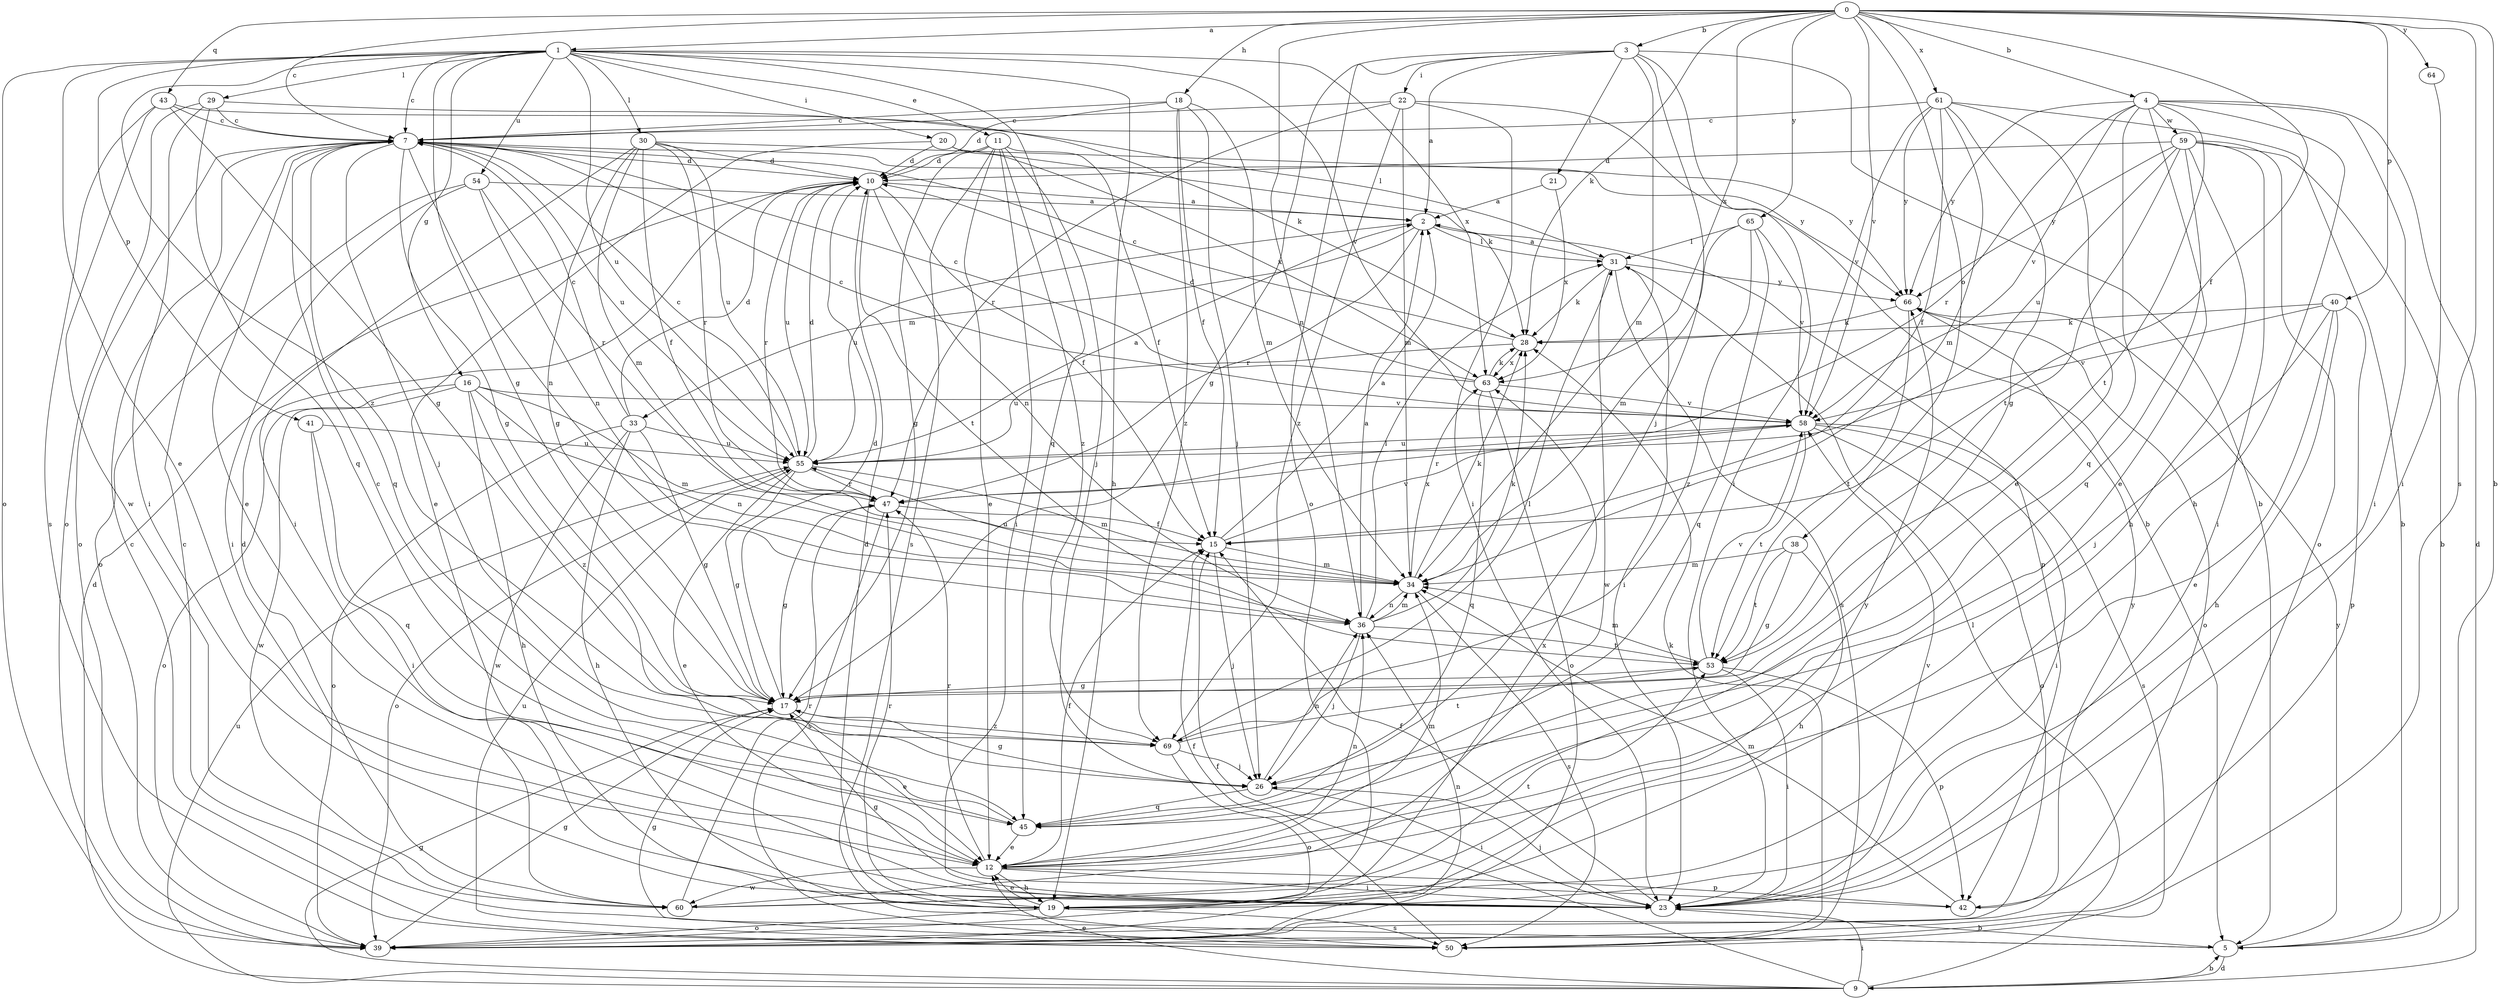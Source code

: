 strict digraph  {
0;
1;
2;
3;
4;
5;
7;
9;
10;
11;
12;
15;
16;
17;
18;
19;
20;
21;
22;
23;
26;
28;
29;
30;
31;
33;
34;
36;
38;
39;
40;
41;
42;
43;
45;
47;
50;
53;
54;
55;
58;
59;
60;
61;
63;
64;
65;
66;
69;
0 -> 1  [label=a];
0 -> 3  [label=b];
0 -> 4  [label=b];
0 -> 5  [label=b];
0 -> 7  [label=c];
0 -> 15  [label=f];
0 -> 18  [label=h];
0 -> 28  [label=k];
0 -> 36  [label=n];
0 -> 38  [label=o];
0 -> 40  [label=p];
0 -> 43  [label=q];
0 -> 50  [label=s];
0 -> 58  [label=v];
0 -> 61  [label=x];
0 -> 63  [label=x];
0 -> 64  [label=y];
0 -> 65  [label=y];
1 -> 7  [label=c];
1 -> 11  [label=e];
1 -> 12  [label=e];
1 -> 16  [label=g];
1 -> 17  [label=g];
1 -> 19  [label=h];
1 -> 20  [label=i];
1 -> 29  [label=l];
1 -> 30  [label=l];
1 -> 39  [label=o];
1 -> 41  [label=p];
1 -> 45  [label=q];
1 -> 54  [label=u];
1 -> 55  [label=u];
1 -> 58  [label=v];
1 -> 63  [label=x];
1 -> 69  [label=z];
2 -> 31  [label=l];
2 -> 33  [label=m];
2 -> 42  [label=p];
2 -> 47  [label=r];
2 -> 55  [label=u];
3 -> 2  [label=a];
3 -> 5  [label=b];
3 -> 17  [label=g];
3 -> 21  [label=i];
3 -> 22  [label=i];
3 -> 23  [label=i];
3 -> 26  [label=j];
3 -> 34  [label=m];
3 -> 39  [label=o];
4 -> 9  [label=d];
4 -> 12  [label=e];
4 -> 19  [label=h];
4 -> 23  [label=i];
4 -> 45  [label=q];
4 -> 47  [label=r];
4 -> 53  [label=t];
4 -> 58  [label=v];
4 -> 59  [label=w];
4 -> 66  [label=y];
5 -> 7  [label=c];
5 -> 9  [label=d];
5 -> 17  [label=g];
5 -> 66  [label=y];
7 -> 10  [label=d];
7 -> 12  [label=e];
7 -> 17  [label=g];
7 -> 26  [label=j];
7 -> 36  [label=n];
7 -> 39  [label=o];
7 -> 45  [label=q];
7 -> 55  [label=u];
7 -> 66  [label=y];
9 -> 5  [label=b];
9 -> 10  [label=d];
9 -> 12  [label=e];
9 -> 15  [label=f];
9 -> 17  [label=g];
9 -> 23  [label=i];
9 -> 31  [label=l];
9 -> 55  [label=u];
10 -> 2  [label=a];
10 -> 15  [label=f];
10 -> 36  [label=n];
10 -> 47  [label=r];
10 -> 53  [label=t];
10 -> 55  [label=u];
11 -> 10  [label=d];
11 -> 12  [label=e];
11 -> 15  [label=f];
11 -> 17  [label=g];
11 -> 23  [label=i];
11 -> 26  [label=j];
11 -> 50  [label=s];
11 -> 69  [label=z];
12 -> 15  [label=f];
12 -> 19  [label=h];
12 -> 23  [label=i];
12 -> 34  [label=m];
12 -> 36  [label=n];
12 -> 42  [label=p];
12 -> 47  [label=r];
12 -> 60  [label=w];
15 -> 2  [label=a];
15 -> 26  [label=j];
15 -> 34  [label=m];
15 -> 58  [label=v];
16 -> 19  [label=h];
16 -> 34  [label=m];
16 -> 36  [label=n];
16 -> 39  [label=o];
16 -> 58  [label=v];
16 -> 60  [label=w];
16 -> 69  [label=z];
17 -> 10  [label=d];
17 -> 12  [label=e];
17 -> 69  [label=z];
18 -> 7  [label=c];
18 -> 10  [label=d];
18 -> 15  [label=f];
18 -> 26  [label=j];
18 -> 34  [label=m];
18 -> 69  [label=z];
19 -> 10  [label=d];
19 -> 12  [label=e];
19 -> 39  [label=o];
19 -> 47  [label=r];
19 -> 50  [label=s];
19 -> 63  [label=x];
20 -> 10  [label=d];
20 -> 12  [label=e];
20 -> 28  [label=k];
20 -> 63  [label=x];
21 -> 2  [label=a];
21 -> 63  [label=x];
22 -> 5  [label=b];
22 -> 7  [label=c];
22 -> 23  [label=i];
22 -> 34  [label=m];
22 -> 47  [label=r];
22 -> 69  [label=z];
23 -> 5  [label=b];
23 -> 15  [label=f];
23 -> 26  [label=j];
23 -> 58  [label=v];
26 -> 17  [label=g];
26 -> 23  [label=i];
26 -> 36  [label=n];
26 -> 45  [label=q];
28 -> 7  [label=c];
28 -> 55  [label=u];
28 -> 63  [label=x];
29 -> 7  [label=c];
29 -> 23  [label=i];
29 -> 28  [label=k];
29 -> 39  [label=o];
29 -> 45  [label=q];
30 -> 10  [label=d];
30 -> 15  [label=f];
30 -> 17  [label=g];
30 -> 23  [label=i];
30 -> 34  [label=m];
30 -> 47  [label=r];
30 -> 55  [label=u];
30 -> 66  [label=y];
31 -> 2  [label=a];
31 -> 23  [label=i];
31 -> 28  [label=k];
31 -> 50  [label=s];
31 -> 60  [label=w];
31 -> 66  [label=y];
33 -> 7  [label=c];
33 -> 10  [label=d];
33 -> 17  [label=g];
33 -> 19  [label=h];
33 -> 39  [label=o];
33 -> 55  [label=u];
33 -> 60  [label=w];
34 -> 28  [label=k];
34 -> 36  [label=n];
34 -> 50  [label=s];
34 -> 55  [label=u];
34 -> 63  [label=x];
36 -> 2  [label=a];
36 -> 26  [label=j];
36 -> 28  [label=k];
36 -> 31  [label=l];
36 -> 34  [label=m];
36 -> 53  [label=t];
38 -> 17  [label=g];
38 -> 19  [label=h];
38 -> 34  [label=m];
38 -> 53  [label=t];
39 -> 17  [label=g];
39 -> 36  [label=n];
40 -> 12  [label=e];
40 -> 19  [label=h];
40 -> 26  [label=j];
40 -> 28  [label=k];
40 -> 42  [label=p];
40 -> 58  [label=v];
41 -> 23  [label=i];
41 -> 45  [label=q];
41 -> 55  [label=u];
42 -> 17  [label=g];
42 -> 34  [label=m];
42 -> 66  [label=y];
43 -> 7  [label=c];
43 -> 17  [label=g];
43 -> 31  [label=l];
43 -> 50  [label=s];
43 -> 60  [label=w];
45 -> 7  [label=c];
45 -> 12  [label=e];
47 -> 15  [label=f];
47 -> 17  [label=g];
47 -> 50  [label=s];
50 -> 7  [label=c];
50 -> 15  [label=f];
50 -> 28  [label=k];
50 -> 55  [label=u];
53 -> 17  [label=g];
53 -> 23  [label=i];
53 -> 34  [label=m];
53 -> 42  [label=p];
53 -> 58  [label=v];
54 -> 2  [label=a];
54 -> 23  [label=i];
54 -> 36  [label=n];
54 -> 39  [label=o];
54 -> 47  [label=r];
55 -> 2  [label=a];
55 -> 7  [label=c];
55 -> 10  [label=d];
55 -> 12  [label=e];
55 -> 17  [label=g];
55 -> 34  [label=m];
55 -> 39  [label=o];
55 -> 47  [label=r];
58 -> 7  [label=c];
58 -> 23  [label=i];
58 -> 39  [label=o];
58 -> 47  [label=r];
58 -> 50  [label=s];
58 -> 53  [label=t];
58 -> 55  [label=u];
59 -> 5  [label=b];
59 -> 10  [label=d];
59 -> 19  [label=h];
59 -> 23  [label=i];
59 -> 39  [label=o];
59 -> 45  [label=q];
59 -> 53  [label=t];
59 -> 55  [label=u];
59 -> 66  [label=y];
60 -> 10  [label=d];
60 -> 47  [label=r];
60 -> 53  [label=t];
60 -> 66  [label=y];
61 -> 5  [label=b];
61 -> 7  [label=c];
61 -> 12  [label=e];
61 -> 15  [label=f];
61 -> 17  [label=g];
61 -> 34  [label=m];
61 -> 58  [label=v];
61 -> 66  [label=y];
63 -> 7  [label=c];
63 -> 10  [label=d];
63 -> 28  [label=k];
63 -> 39  [label=o];
63 -> 45  [label=q];
63 -> 58  [label=v];
64 -> 23  [label=i];
65 -> 31  [label=l];
65 -> 34  [label=m];
65 -> 45  [label=q];
65 -> 58  [label=v];
65 -> 69  [label=z];
66 -> 28  [label=k];
66 -> 39  [label=o];
66 -> 53  [label=t];
69 -> 26  [label=j];
69 -> 31  [label=l];
69 -> 39  [label=o];
69 -> 53  [label=t];
}

